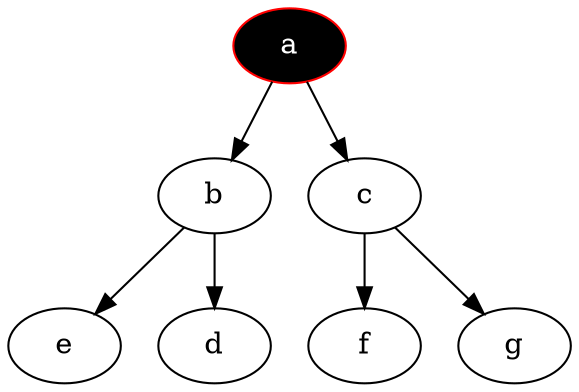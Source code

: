 digraph graphname{
                a[color=red, style=filled, fillcolor = black, fontcolor=white];
                a -> b;
                b -> e;
                b -> d;
                c -> f;
                c -> g;
                a -> c;
        }
